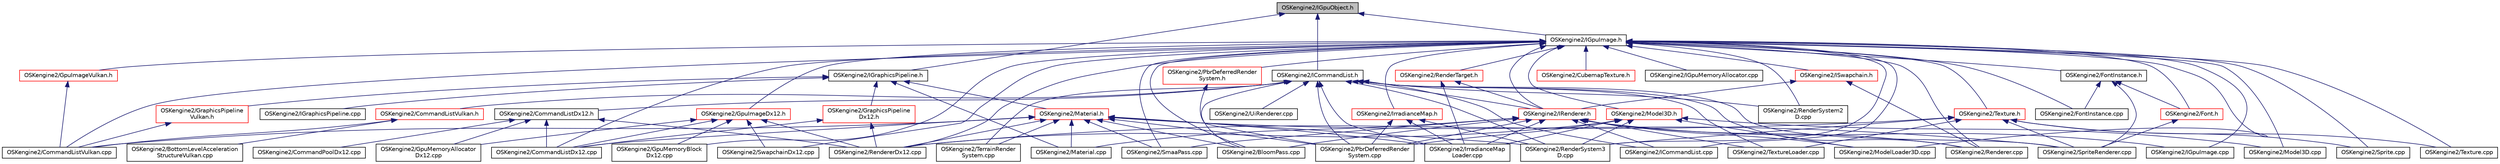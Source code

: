 digraph "OSKengine2/IGpuObject.h"
{
 // LATEX_PDF_SIZE
  edge [fontname="Helvetica",fontsize="10",labelfontname="Helvetica",labelfontsize="10"];
  node [fontname="Helvetica",fontsize="10",shape=record];
  Node1 [label="OSKengine2/IGpuObject.h",height=0.2,width=0.4,color="black", fillcolor="grey75", style="filled", fontcolor="black",tooltip=" "];
  Node1 -> Node2 [dir="back",color="midnightblue",fontsize="10",style="solid"];
  Node2 [label="OSKengine2/ICommandList.h",height=0.2,width=0.4,color="black", fillcolor="white", style="filled",URL="$_i_command_list_8h.html",tooltip=" "];
  Node2 -> Node3 [dir="back",color="midnightblue",fontsize="10",style="solid"];
  Node3 [label="OSKengine2/BloomPass.cpp",height=0.2,width=0.4,color="black", fillcolor="white", style="filled",URL="$_bloom_pass_8cpp.html",tooltip=" "];
  Node2 -> Node4 [dir="back",color="midnightblue",fontsize="10",style="solid"];
  Node4 [label="OSKengine2/CommandListDx12.h",height=0.2,width=0.4,color="black", fillcolor="white", style="filled",URL="$_command_list_dx12_8h.html",tooltip=" "];
  Node4 -> Node5 [dir="back",color="midnightblue",fontsize="10",style="solid"];
  Node5 [label="OSKengine2/CommandListDx12.cpp",height=0.2,width=0.4,color="black", fillcolor="white", style="filled",URL="$_command_list_dx12_8cpp.html",tooltip=" "];
  Node4 -> Node6 [dir="back",color="midnightblue",fontsize="10",style="solid"];
  Node6 [label="OSKengine2/CommandPoolDx12.cpp",height=0.2,width=0.4,color="black", fillcolor="white", style="filled",URL="$_command_pool_dx12_8cpp.html",tooltip=" "];
  Node4 -> Node7 [dir="back",color="midnightblue",fontsize="10",style="solid"];
  Node7 [label="OSKengine2/GpuMemoryAllocator\lDx12.cpp",height=0.2,width=0.4,color="black", fillcolor="white", style="filled",URL="$_gpu_memory_allocator_dx12_8cpp.html",tooltip=" "];
  Node4 -> Node8 [dir="back",color="midnightblue",fontsize="10",style="solid"];
  Node8 [label="OSKengine2/RendererDx12.cpp",height=0.2,width=0.4,color="black", fillcolor="white", style="filled",URL="$_renderer_dx12_8cpp.html",tooltip=" "];
  Node2 -> Node9 [dir="back",color="midnightblue",fontsize="10",style="solid"];
  Node9 [label="OSKengine2/CommandListVulkan.h",height=0.2,width=0.4,color="red", fillcolor="white", style="filled",URL="$_command_list_vulkan_8h.html",tooltip=" "];
  Node9 -> Node10 [dir="back",color="midnightblue",fontsize="10",style="solid"];
  Node10 [label="OSKengine2/BottomLevelAcceleration\lStructureVulkan.cpp",height=0.2,width=0.4,color="black", fillcolor="white", style="filled",URL="$_bottom_level_acceleration_structure_vulkan_8cpp.html",tooltip=" "];
  Node9 -> Node11 [dir="back",color="midnightblue",fontsize="10",style="solid"];
  Node11 [label="OSKengine2/CommandListVulkan.cpp",height=0.2,width=0.4,color="black", fillcolor="white", style="filled",URL="$_command_list_vulkan_8cpp.html",tooltip=" "];
  Node2 -> Node17 [dir="back",color="midnightblue",fontsize="10",style="solid"];
  Node17 [label="OSKengine2/ICommandList.cpp",height=0.2,width=0.4,color="black", fillcolor="white", style="filled",URL="$_i_command_list_8cpp.html",tooltip=" "];
  Node2 -> Node18 [dir="back",color="midnightblue",fontsize="10",style="solid"];
  Node18 [label="OSKengine2/IRenderer.h",height=0.2,width=0.4,color="red", fillcolor="white", style="filled",URL="$_i_renderer_8h.html",tooltip=" "];
  Node18 -> Node3 [dir="back",color="midnightblue",fontsize="10",style="solid"];
  Node18 -> Node17 [dir="back",color="midnightblue",fontsize="10",style="solid"];
  Node18 -> Node32 [dir="back",color="midnightblue",fontsize="10",style="solid"];
  Node32 [label="OSKengine2/IGpuImage.cpp",height=0.2,width=0.4,color="black", fillcolor="white", style="filled",URL="$_i_gpu_image_8cpp.html",tooltip=" "];
  Node18 -> Node37 [dir="back",color="midnightblue",fontsize="10",style="solid"];
  Node37 [label="OSKengine2/IrradianceMap\lLoader.cpp",height=0.2,width=0.4,color="black", fillcolor="white", style="filled",URL="$_irradiance_map_loader_8cpp.html",tooltip=" "];
  Node18 -> Node38 [dir="back",color="midnightblue",fontsize="10",style="solid"];
  Node38 [label="OSKengine2/Material.cpp",height=0.2,width=0.4,color="black", fillcolor="white", style="filled",URL="$_material_8cpp.html",tooltip=" "];
  Node18 -> Node41 [dir="back",color="midnightblue",fontsize="10",style="solid"];
  Node41 [label="OSKengine2/ModelLoader3D.cpp",height=0.2,width=0.4,color="black", fillcolor="white", style="filled",URL="$_model_loader3_d_8cpp.html",tooltip=" "];
  Node18 -> Node48 [dir="back",color="midnightblue",fontsize="10",style="solid"];
  Node48 [label="OSKengine2/PbrDeferredRender\lSystem.cpp",height=0.2,width=0.4,color="black", fillcolor="white", style="filled",URL="$_pbr_deferred_render_system_8cpp.html",tooltip=" "];
  Node18 -> Node51 [dir="back",color="midnightblue",fontsize="10",style="solid"];
  Node51 [label="OSKengine2/Renderer.cpp",height=0.2,width=0.4,color="black", fillcolor="white", style="filled",URL="$_renderer_8cpp.html",tooltip=" "];
  Node18 -> Node71 [dir="back",color="midnightblue",fontsize="10",style="solid"];
  Node71 [label="OSKengine2/SmaaPass.cpp",height=0.2,width=0.4,color="black", fillcolor="white", style="filled",URL="$_smaa_pass_8cpp.html",tooltip=" "];
  Node18 -> Node77 [dir="back",color="midnightblue",fontsize="10",style="solid"];
  Node77 [label="OSKengine2/TextureLoader.cpp",height=0.2,width=0.4,color="black", fillcolor="white", style="filled",URL="$_texture_loader_8cpp.html",tooltip=" "];
  Node2 -> Node37 [dir="back",color="midnightblue",fontsize="10",style="solid"];
  Node2 -> Node48 [dir="back",color="midnightblue",fontsize="10",style="solid"];
  Node2 -> Node49 [dir="back",color="midnightblue",fontsize="10",style="solid"];
  Node49 [label="OSKengine2/RenderSystem2\lD.cpp",height=0.2,width=0.4,color="black", fillcolor="white", style="filled",URL="$_render_system2_d_8cpp.html",tooltip=" "];
  Node2 -> Node50 [dir="back",color="midnightblue",fontsize="10",style="solid"];
  Node50 [label="OSKengine2/RenderSystem3\lD.cpp",height=0.2,width=0.4,color="black", fillcolor="white", style="filled",URL="$_render_system3_d_8cpp.html",tooltip=" "];
  Node2 -> Node51 [dir="back",color="midnightblue",fontsize="10",style="solid"];
  Node2 -> Node83 [dir="back",color="midnightblue",fontsize="10",style="solid"];
  Node83 [label="OSKengine2/SpriteRenderer.cpp",height=0.2,width=0.4,color="black", fillcolor="white", style="filled",URL="$_sprite_renderer_8cpp.html",tooltip=" "];
  Node2 -> Node52 [dir="back",color="midnightblue",fontsize="10",style="solid"];
  Node52 [label="OSKengine2/TerrainRender\lSystem.cpp",height=0.2,width=0.4,color="black", fillcolor="white", style="filled",URL="$_terrain_render_system_8cpp.html",tooltip=" "];
  Node2 -> Node77 [dir="back",color="midnightblue",fontsize="10",style="solid"];
  Node2 -> Node84 [dir="back",color="midnightblue",fontsize="10",style="solid"];
  Node84 [label="OSKengine2/UiRenderer.cpp",height=0.2,width=0.4,color="black", fillcolor="white", style="filled",URL="$_ui_renderer_8cpp.html",tooltip=" "];
  Node1 -> Node85 [dir="back",color="midnightblue",fontsize="10",style="solid"];
  Node85 [label="OSKengine2/IGpuImage.h",height=0.2,width=0.4,color="black", fillcolor="white", style="filled",URL="$_i_gpu_image_8h.html",tooltip=" "];
  Node85 -> Node3 [dir="back",color="midnightblue",fontsize="10",style="solid"];
  Node85 -> Node5 [dir="back",color="midnightblue",fontsize="10",style="solid"];
  Node85 -> Node11 [dir="back",color="midnightblue",fontsize="10",style="solid"];
  Node85 -> Node86 [dir="back",color="midnightblue",fontsize="10",style="solid"];
  Node86 [label="OSKengine2/CubemapTexture.h",height=0.2,width=0.4,color="red", fillcolor="white", style="filled",URL="$_cubemap_texture_8h.html",tooltip=" "];
  Node85 -> Node88 [dir="back",color="midnightblue",fontsize="10",style="solid"];
  Node88 [label="OSKengine2/Font.h",height=0.2,width=0.4,color="red", fillcolor="white", style="filled",URL="$_font_8h.html",tooltip=" "];
  Node88 -> Node83 [dir="back",color="midnightblue",fontsize="10",style="solid"];
  Node85 -> Node90 [dir="back",color="midnightblue",fontsize="10",style="solid"];
  Node90 [label="OSKengine2/FontInstance.cpp",height=0.2,width=0.4,color="black", fillcolor="white", style="filled",URL="$_font_instance_8cpp.html",tooltip=" "];
  Node85 -> Node91 [dir="back",color="midnightblue",fontsize="10",style="solid"];
  Node91 [label="OSKengine2/FontInstance.h",height=0.2,width=0.4,color="black", fillcolor="white", style="filled",URL="$_font_instance_8h.html",tooltip=" "];
  Node91 -> Node88 [dir="back",color="midnightblue",fontsize="10",style="solid"];
  Node91 -> Node90 [dir="back",color="midnightblue",fontsize="10",style="solid"];
  Node91 -> Node83 [dir="back",color="midnightblue",fontsize="10",style="solid"];
  Node85 -> Node92 [dir="back",color="midnightblue",fontsize="10",style="solid"];
  Node92 [label="OSKengine2/GpuImageDx12.h",height=0.2,width=0.4,color="red", fillcolor="white", style="filled",URL="$_gpu_image_dx12_8h.html",tooltip=" "];
  Node92 -> Node5 [dir="back",color="midnightblue",fontsize="10",style="solid"];
  Node92 -> Node7 [dir="back",color="midnightblue",fontsize="10",style="solid"];
  Node92 -> Node57 [dir="back",color="midnightblue",fontsize="10",style="solid"];
  Node57 [label="OSKengine2/GpuMemoryBlock\lDx12.cpp",height=0.2,width=0.4,color="black", fillcolor="white", style="filled",URL="$_gpu_memory_block_dx12_8cpp.html",tooltip=" "];
  Node92 -> Node8 [dir="back",color="midnightblue",fontsize="10",style="solid"];
  Node92 -> Node73 [dir="back",color="midnightblue",fontsize="10",style="solid"];
  Node73 [label="OSKengine2/SwapchainDx12.cpp",height=0.2,width=0.4,color="black", fillcolor="white", style="filled",URL="$_swapchain_dx12_8cpp.html",tooltip=" "];
  Node85 -> Node94 [dir="back",color="midnightblue",fontsize="10",style="solid"];
  Node94 [label="OSKengine2/GpuImageVulkan.h",height=0.2,width=0.4,color="red", fillcolor="white", style="filled",URL="$_gpu_image_vulkan_8h.html",tooltip=" "];
  Node94 -> Node11 [dir="back",color="midnightblue",fontsize="10",style="solid"];
  Node85 -> Node57 [dir="back",color="midnightblue",fontsize="10",style="solid"];
  Node85 -> Node17 [dir="back",color="midnightblue",fontsize="10",style="solid"];
  Node85 -> Node32 [dir="back",color="midnightblue",fontsize="10",style="solid"];
  Node85 -> Node61 [dir="back",color="midnightblue",fontsize="10",style="solid"];
  Node61 [label="OSKengine2/IGpuMemoryAllocator.cpp",height=0.2,width=0.4,color="black", fillcolor="white", style="filled",URL="$_i_gpu_memory_allocator_8cpp.html",tooltip=" "];
  Node85 -> Node18 [dir="back",color="midnightblue",fontsize="10",style="solid"];
  Node85 -> Node95 [dir="back",color="midnightblue",fontsize="10",style="solid"];
  Node95 [label="OSKengine2/ISwapchain.h",height=0.2,width=0.4,color="red", fillcolor="white", style="filled",URL="$_i_swapchain_8h.html",tooltip=" "];
  Node95 -> Node18 [dir="back",color="midnightblue",fontsize="10",style="solid"];
  Node95 -> Node51 [dir="back",color="midnightblue",fontsize="10",style="solid"];
  Node85 -> Node99 [dir="back",color="midnightblue",fontsize="10",style="solid"];
  Node99 [label="OSKengine2/IrradianceMap.h",height=0.2,width=0.4,color="red", fillcolor="white", style="filled",URL="$_irradiance_map_8h.html",tooltip=" "];
  Node99 -> Node37 [dir="back",color="midnightblue",fontsize="10",style="solid"];
  Node99 -> Node48 [dir="back",color="midnightblue",fontsize="10",style="solid"];
  Node99 -> Node50 [dir="back",color="midnightblue",fontsize="10",style="solid"];
  Node85 -> Node101 [dir="back",color="midnightblue",fontsize="10",style="solid"];
  Node101 [label="OSKengine2/Model3D.cpp",height=0.2,width=0.4,color="black", fillcolor="white", style="filled",URL="$_model3_d_8cpp.html",tooltip=" "];
  Node85 -> Node102 [dir="back",color="midnightblue",fontsize="10",style="solid"];
  Node102 [label="OSKengine2/Model3D.h",height=0.2,width=0.4,color="red", fillcolor="white", style="filled",URL="$_model3_d_8h.html",tooltip=" "];
  Node102 -> Node37 [dir="back",color="midnightblue",fontsize="10",style="solid"];
  Node102 -> Node101 [dir="back",color="midnightblue",fontsize="10",style="solid"];
  Node102 -> Node41 [dir="back",color="midnightblue",fontsize="10",style="solid"];
  Node102 -> Node48 [dir="back",color="midnightblue",fontsize="10",style="solid"];
  Node102 -> Node50 [dir="back",color="midnightblue",fontsize="10",style="solid"];
  Node102 -> Node8 [dir="back",color="midnightblue",fontsize="10",style="solid"];
  Node85 -> Node41 [dir="back",color="midnightblue",fontsize="10",style="solid"];
  Node85 -> Node107 [dir="back",color="midnightblue",fontsize="10",style="solid"];
  Node107 [label="OSKengine2/PbrDeferredRender\lSystem.h",height=0.2,width=0.4,color="red", fillcolor="white", style="filled",URL="$_pbr_deferred_render_system_8h.html",tooltip=" "];
  Node107 -> Node48 [dir="back",color="midnightblue",fontsize="10",style="solid"];
  Node85 -> Node49 [dir="back",color="midnightblue",fontsize="10",style="solid"];
  Node85 -> Node50 [dir="back",color="midnightblue",fontsize="10",style="solid"];
  Node85 -> Node108 [dir="back",color="midnightblue",fontsize="10",style="solid"];
  Node108 [label="OSKengine2/RenderTarget.h",height=0.2,width=0.4,color="red", fillcolor="white", style="filled",URL="$_render_target_8h.html",tooltip=" "];
  Node108 -> Node18 [dir="back",color="midnightblue",fontsize="10",style="solid"];
  Node108 -> Node37 [dir="back",color="midnightblue",fontsize="10",style="solid"];
  Node85 -> Node51 [dir="back",color="midnightblue",fontsize="10",style="solid"];
  Node85 -> Node8 [dir="back",color="midnightblue",fontsize="10",style="solid"];
  Node85 -> Node71 [dir="back",color="midnightblue",fontsize="10",style="solid"];
  Node85 -> Node121 [dir="back",color="midnightblue",fontsize="10",style="solid"];
  Node121 [label="OSKengine2/Sprite.cpp",height=0.2,width=0.4,color="black", fillcolor="white", style="filled",URL="$_sprite_8cpp.html",tooltip=" "];
  Node85 -> Node73 [dir="back",color="midnightblue",fontsize="10",style="solid"];
  Node85 -> Node76 [dir="back",color="midnightblue",fontsize="10",style="solid"];
  Node76 [label="OSKengine2/Texture.cpp",height=0.2,width=0.4,color="black", fillcolor="white", style="filled",URL="$_texture_8cpp.html",tooltip=" "];
  Node85 -> Node122 [dir="back",color="midnightblue",fontsize="10",style="solid"];
  Node122 [label="OSKengine2/Texture.h",height=0.2,width=0.4,color="red", fillcolor="white", style="filled",URL="$_texture_8h.html",tooltip=" "];
  Node122 -> Node50 [dir="back",color="midnightblue",fontsize="10",style="solid"];
  Node122 -> Node8 [dir="back",color="midnightblue",fontsize="10",style="solid"];
  Node122 -> Node121 [dir="back",color="midnightblue",fontsize="10",style="solid"];
  Node122 -> Node83 [dir="back",color="midnightblue",fontsize="10",style="solid"];
  Node122 -> Node76 [dir="back",color="midnightblue",fontsize="10",style="solid"];
  Node122 -> Node77 [dir="back",color="midnightblue",fontsize="10",style="solid"];
  Node1 -> Node124 [dir="back",color="midnightblue",fontsize="10",style="solid"];
  Node124 [label="OSKengine2/IGraphicsPipeline.h",height=0.2,width=0.4,color="black", fillcolor="white", style="filled",URL="$_i_graphics_pipeline_8h.html",tooltip=" "];
  Node124 -> Node125 [dir="back",color="midnightblue",fontsize="10",style="solid"];
  Node125 [label="OSKengine2/GraphicsPipeline\lDx12.h",height=0.2,width=0.4,color="red", fillcolor="white", style="filled",URL="$_graphics_pipeline_dx12_8h.html",tooltip=" "];
  Node125 -> Node5 [dir="back",color="midnightblue",fontsize="10",style="solid"];
  Node125 -> Node8 [dir="back",color="midnightblue",fontsize="10",style="solid"];
  Node124 -> Node126 [dir="back",color="midnightblue",fontsize="10",style="solid"];
  Node126 [label="OSKengine2/GraphicsPipeline\lVulkan.h",height=0.2,width=0.4,color="red", fillcolor="white", style="filled",URL="$_graphics_pipeline_vulkan_8h.html",tooltip=" "];
  Node126 -> Node11 [dir="back",color="midnightblue",fontsize="10",style="solid"];
  Node124 -> Node127 [dir="back",color="midnightblue",fontsize="10",style="solid"];
  Node127 [label="OSKengine2/IGraphicsPipeline.cpp",height=0.2,width=0.4,color="black", fillcolor="white", style="filled",URL="$_i_graphics_pipeline_8cpp.html",tooltip=" "];
  Node124 -> Node38 [dir="back",color="midnightblue",fontsize="10",style="solid"];
  Node124 -> Node128 [dir="back",color="midnightblue",fontsize="10",style="solid"];
  Node128 [label="OSKengine2/Material.h",height=0.2,width=0.4,color="red", fillcolor="white", style="filled",URL="$_material_8h.html",tooltip=" "];
  Node128 -> Node3 [dir="back",color="midnightblue",fontsize="10",style="solid"];
  Node128 -> Node5 [dir="back",color="midnightblue",fontsize="10",style="solid"];
  Node128 -> Node11 [dir="back",color="midnightblue",fontsize="10",style="solid"];
  Node128 -> Node37 [dir="back",color="midnightblue",fontsize="10",style="solid"];
  Node128 -> Node38 [dir="back",color="midnightblue",fontsize="10",style="solid"];
  Node128 -> Node48 [dir="back",color="midnightblue",fontsize="10",style="solid"];
  Node128 -> Node50 [dir="back",color="midnightblue",fontsize="10",style="solid"];
  Node128 -> Node8 [dir="back",color="midnightblue",fontsize="10",style="solid"];
  Node128 -> Node71 [dir="back",color="midnightblue",fontsize="10",style="solid"];
  Node128 -> Node83 [dir="back",color="midnightblue",fontsize="10",style="solid"];
  Node128 -> Node52 [dir="back",color="midnightblue",fontsize="10",style="solid"];
}

